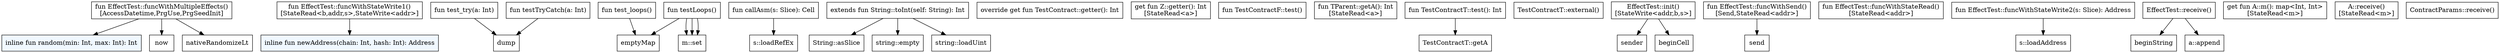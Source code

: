 digraph "CallGraph" {
    node [shape=box];
    node_10 [label="inline fun random(min: Int, max: Int): Int" style=filled fillcolor="#F0F8FF"];
    node_18 [label="inline fun newAddress(chain: Int, hash: Int): Address" style=filled fillcolor="#F0F8FF"];
    node_23 [label="fun test_try(a: Int)"];
    node_24 [label="fun test_loops()"];
    node_25 [label="fun testTryCatch(a: Int)"];
    node_26 [label="fun testLoops()"];
    node_27 [label="fun callAsm(s: Slice): Cell"];
    node_28 [label="extends fun String::toInt(self: String): Int"];
    node_29 [label="override get fun TestContract::getter(): Int"];
    node_30 [label="get fun Z::getter(): Int
[StateRead<a>]"];
    node_31 [label="fun TestContractF::test()"];
    node_32 [label="fun TParent::getA(): Int
[StateRead<a>]"];
    node_33 [label="fun TestContractT::test(): Int"];
    node_34 [label="TestContractT::external()"];
    node_35 [label="EffectTest::init()
[StateWrite<addr,b,s>]"];
    node_36 [label="fun EffectTest::funcWithSend()
[Send,StateRead<addr>]"];
    node_37 [label="fun EffectTest::funcWithStateRead()
[StateRead<addr>]"];
    node_38 [label="fun EffectTest::funcWithStateWrite1()
[StateRead<b,addr,s>,StateWrite<addr>]"];
    node_39 [label="fun EffectTest::funcWithStateWrite2(s: Slice): Address"];
    node_40 [label="fun EffectTest::funcWithMultipleEffects()
[AccessDatetime,PrgUse,PrgSeedInit]"];
    node_41 [label="EffectTest::receive()"];
    node_42 [label="get fun A::m(): map<Int, Int>
[StateRead<m>]"];
    node_43 [label="A::receive()
[StateRead<m>]"];
    node_44 [label="ContractParams::receive()"];
    node_48 [label="dump"];
    node_49 [label="emptyMap"];
    node_50 [label="m::set"];
    node_51 [label="s::loadRefEx"];
    node_52 [label="String::asSlice"];
    node_53 [label="string::empty"];
    node_54 [label="string::loadUint"];
    node_55 [label="TestContractT::getA"];
    node_56 [label="sender"];
    node_57 [label="beginCell"];
    node_58 [label="send"];
    node_59 [label="s::loadAddress"];
    node_60 [label="now"];
    node_61 [label="nativeRandomizeLt"];
    node_62 [label="beginString"];
    node_63 [label="a::append"];
    node_23 -> node_48;
    node_24 -> node_49;
    node_25 -> node_48;
    node_26 -> node_49;
    node_26 -> node_50;
    node_26 -> node_50;
    node_26 -> node_50;
    node_27 -> node_51;
    node_28 -> node_52;
    node_28 -> node_53;
    node_28 -> node_54;
    node_33 -> node_55;
    node_35 -> node_56;
    node_35 -> node_57;
    node_36 -> node_58;
    node_38 -> node_18;
    node_39 -> node_59;
    node_40 -> node_60;
    node_40 -> node_10;
    node_40 -> node_61;
    node_41 -> node_62;
    node_41 -> node_63;
}
